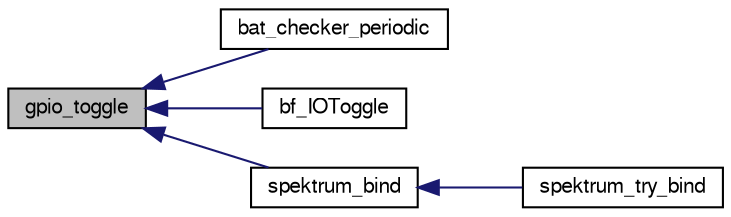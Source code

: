 digraph "gpio_toggle"
{
  edge [fontname="FreeSans",fontsize="10",labelfontname="FreeSans",labelfontsize="10"];
  node [fontname="FreeSans",fontsize="10",shape=record];
  rankdir="LR";
  Node1 [label="gpio_toggle",height=0.2,width=0.4,color="black", fillcolor="grey75", style="filled", fontcolor="black"];
  Node1 -> Node2 [dir="back",color="midnightblue",fontsize="10",style="solid",fontname="FreeSans"];
  Node2 [label="bat_checker_periodic",height=0.2,width=0.4,color="black", fillcolor="white", style="filled",URL="$bat__checker_8h.html#a4a2f047828e01ad67b813f0b9242b5ad"];
  Node1 -> Node3 [dir="back",color="midnightblue",fontsize="10",style="solid",fontname="FreeSans"];
  Node3 [label="bf_IOToggle",height=0.2,width=0.4,color="black", fillcolor="white", style="filled",URL="$cc2500__compat_8h.html#ae97a0bb0f6cab9aca87bfb796b8125cc"];
  Node1 -> Node4 [dir="back",color="midnightblue",fontsize="10",style="solid",fontname="FreeSans"];
  Node4 [label="spektrum_bind",height=0.2,width=0.4,color="black", fillcolor="white", style="filled",URL="$spektrum_8c.html#a54e0139c0e2182636d7daccd49cb4a24",tooltip="This function puts the satellite in binding mode. "];
  Node4 -> Node5 [dir="back",color="midnightblue",fontsize="10",style="solid",fontname="FreeSans"];
  Node5 [label="spektrum_try_bind",height=0.2,width=0.4,color="black", fillcolor="white", style="filled",URL="$spektrum_8c.html#aff8033ce4ec3eca45caafb45d2ba6760"];
}
